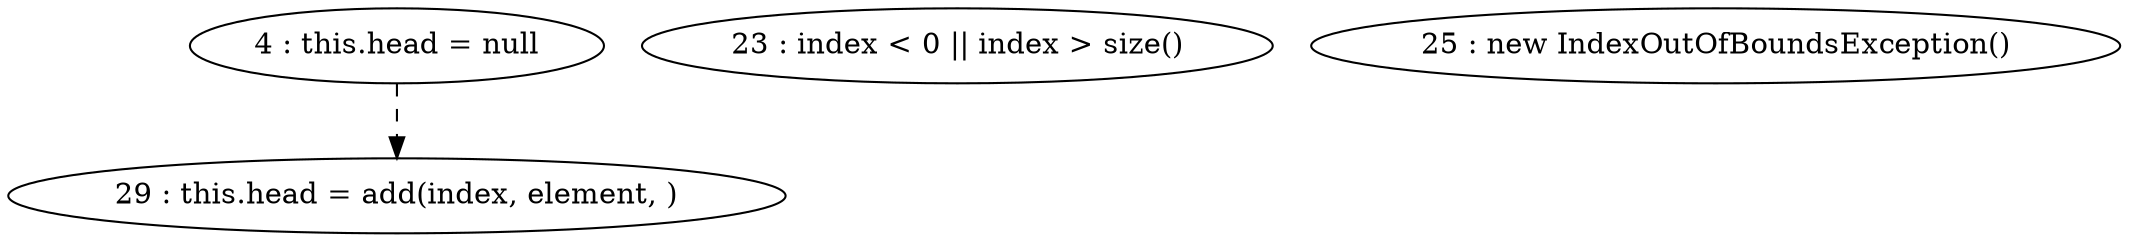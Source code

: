 digraph G {
"4 : this.head = null"
"4 : this.head = null" -> "29 : this.head = add(index, element, )" [style=dashed]
"23 : index < 0 || index > size()"
"25 : new IndexOutOfBoundsException()"
"29 : this.head = add(index, element, )"
}